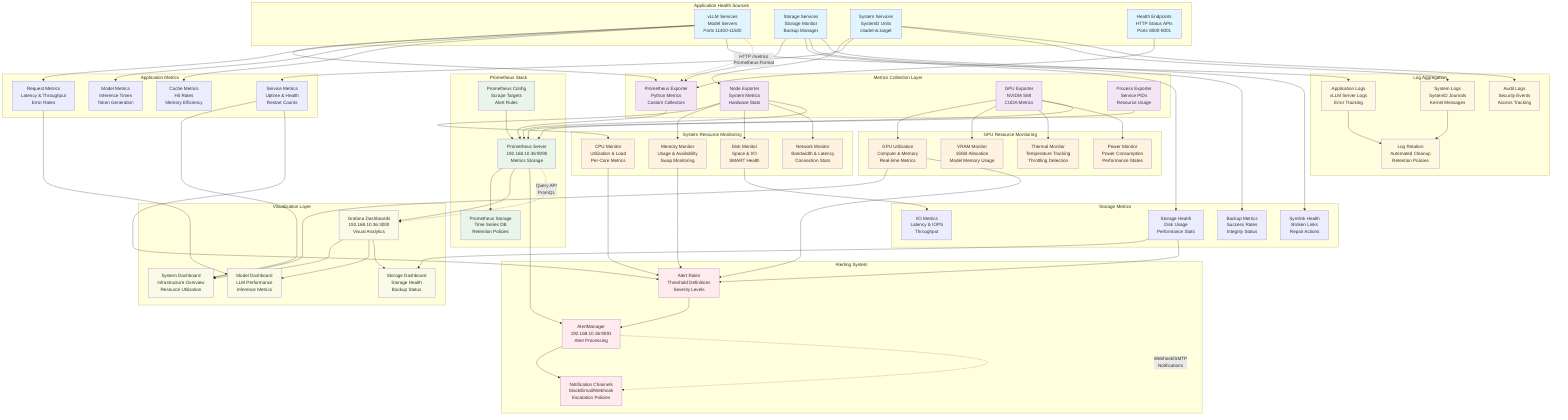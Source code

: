 graph TB
    subgraph "Application Health Sources"
        VLLMServices[vLLM Services<br/>Model Servers<br/>Ports 11400-11500]
        StorageServices[Storage Services<br/>Storage Monitor<br/>Backup Manager]
        SystemServices[System Services<br/>SystemD Units<br/>citadel-ai.target]
        HealthEndpoints[Health Endpoints<br/>HTTP Status APIs<br/>Ports 8000-8001]
    end
    
    subgraph "Metrics Collection Layer"
        PrometheusExporter[Prometheus Exporter<br/>Python Metrics<br/>Custom Collectors]
        NodeExporter[Node Exporter<br/>System Metrics<br/>Hardware Stats]
        GPUExporter[GPU Exporter<br/>NVIDIA SMI<br/>CUDA Metrics]
        ProcessExporter[Process Exporter<br/>Service PIDs<br/>Resource Usage]
    end
    
    subgraph "System Resource Monitoring"
        CPUMonitor[CPU Monitor<br/>Utilization & Load<br/>Per-Core Metrics]
        MemoryMonitor[Memory Monitor<br/>Usage & Availability<br/>Swap Monitoring]
        DiskMonitor[Disk Monitor<br/>Space & I/O<br/>SMART Health]
        NetworkMonitor[Network Monitor<br/>Bandwidth & Latency<br/>Connection Stats]
    end
    
    subgraph "GPU Resource Monitoring"
        GPUUtilization[GPU Utilization<br/>Compute & Memory<br/>Real-time Metrics]
        VRAMMonitor[VRAM Monitor<br/>16GB Allocation<br/>Model Memory Usage]
        ThermalMonitor[Thermal Monitor<br/>Temperature Tracking<br/>Throttling Detection]
        PowerMonitor[Power Monitor<br/>Power Consumption<br/>Performance States]
    end
    
    subgraph "Application Metrics"
        RequestMetrics[Request Metrics<br/>Latency & Throughput<br/>Error Rates]
        ModelMetrics[Model Metrics<br/>Inference Times<br/>Token Generation]
        CacheMetrics[Cache Metrics<br/>Hit Rates<br/>Memory Efficiency]
        ServiceMetrics[Service Metrics<br/>Uptime & Health<br/>Restart Counts]
    end
    
    subgraph "Storage Metrics"
        StorageHealth[Storage Health<br/>Disk Usage<br/>Performance Stats]
        BackupMetrics[Backup Metrics<br/>Success Rates<br/>Integrity Status]
        SymlinkHealth[Symlink Health<br/>Broken Links<br/>Repair Actions]
        IOMetrics[I/O Metrics<br/>Latency & IOPS<br/>Throughput]
    end
    
    subgraph "Prometheus Stack"
        PrometheusServer[Prometheus Server<br/>192.168.10.36:9090<br/>Metrics Storage]
        PrometheusConfig[Prometheus Config<br/>Scrape Targets<br/>Alert Rules]
        PrometheusStorage[Prometheus Storage<br/>Time Series DB<br/>Retention Policies]
    end
    
    subgraph "Visualization Layer"
        GrafanaDashboard[Grafana Dashboards<br/>192.168.10.36:3000<br/>Visual Analytics]
        SystemDashboard[System Dashboard<br/>Infrastructure Overview<br/>Resource Utilization]
        ModelDashboard[Model Dashboard<br/>LLM Performance<br/>Inference Metrics]
        StorageDashboard[Storage Dashboard<br/>Storage Health<br/>Backup Status]
    end
    
    subgraph "Alerting System"
        AlertManager[AlertManager<br/>192.168.10.36:9093<br/>Alert Processing]
        AlertRules[Alert Rules<br/>Threshold Definitions<br/>Severity Levels]
        NotificationChannels[Notification Channels<br/>Slack/Email/Webhook<br/>Escalation Policies]
    end
    
    subgraph "Log Aggregation"
        ApplicationLogs[Application Logs<br/>vLLM Server Logs<br/>Error Tracking]
        SystemLogs[System Logs<br/>SystemD Journals<br/>Kernel Messages]
        AuditLogs[Audit Logs<br/>Security Events<br/>Access Tracking]
        LogRotation[Log Rotation<br/>Automated Cleanup<br/>Retention Policies]
    end
    
    %% Health Sources to Metrics Collection
    VLLMServices --> PrometheusExporter
    StorageServices --> PrometheusExporter
    SystemServices --> NodeExporter
    HealthEndpoints --> PrometheusExporter
    
    %% System Resource Monitoring
    NodeExporter --> CPUMonitor
    NodeExporter --> MemoryMonitor
    NodeExporter --> DiskMonitor
    NodeExporter --> NetworkMonitor
    
    %% GPU Monitoring
    GPUExporter --> GPUUtilization
    GPUExporter --> VRAMMonitor
    GPUExporter --> ThermalMonitor
    GPUExporter --> PowerMonitor
    
    %% Application Metrics Collection
    VLLMServices --> RequestMetrics
    VLLMServices --> ModelMetrics
    VLLMServices --> CacheMetrics
    SystemServices --> ServiceMetrics
    
    %% Storage Metrics Collection
    StorageServices --> StorageHealth
    StorageServices --> BackupMetrics
    StorageServices --> SymlinkHealth
    DiskMonitor --> IOMetrics
    
    %% Metrics to Prometheus
    PrometheusExporter --> PrometheusServer
    NodeExporter --> PrometheusServer
    GPUExporter --> PrometheusServer
    ProcessExporter --> PrometheusServer
    
    %% Prometheus Configuration
    PrometheusConfig --> PrometheusServer
    PrometheusServer --> PrometheusStorage
    
    %% Grafana Integration
    PrometheusServer --> GrafanaDashboard
    GrafanaDashboard --> SystemDashboard
    GrafanaDashboard --> ModelDashboard
    GrafanaDashboard --> StorageDashboard
    
    %% Alerting Pipeline
    PrometheusServer --> AlertManager
    AlertRules --> AlertManager
    AlertManager --> NotificationChannels
    
    %% Log Collection
    VLLMServices --> ApplicationLogs
    SystemServices --> SystemLogs
    SystemServices --> AuditLogs
    ApplicationLogs --> LogRotation
    SystemLogs --> LogRotation
    
    %% Cross-Layer Integration
    RequestMetrics --> ModelDashboard
    StorageHealth --> StorageDashboard
    GPUUtilization --> SystemDashboard
    ServiceMetrics --> SystemDashboard
    
    %% Alert Sources
    CPUMonitor --> AlertRules
    MemoryMonitor --> AlertRules
    GPUUtilization --> AlertRules
    StorageHealth --> AlertRules
    ServiceMetrics --> AlertRules
    
    %% Data Flow Annotations
    VLLMServices -.->|"HTTP /metrics<br/>Prometheus Format"| PrometheusExporter
    PrometheusServer -.->|"Query API<br/>PromQL"| GrafanaDashboard
    AlertManager -.->|"Webhook/SMTP<br/>Notifications"| NotificationChannels
    
    %% Styling
    classDef sourceLayer fill:#e1f5fe
    classDef collectionLayer fill:#f3e5f5
    classDef monitorLayer fill:#fff3e0
    classDef prometheusLayer fill:#e8f5e8
    classDef visualLayer fill:#f9fbe7
    classDef alertLayer fill:#ffebee
    classDef logLayer fill:#fff8e1
    
    class VLLMServices,StorageServices,SystemServices,HealthEndpoints sourceLayer
    class PrometheusExporter,NodeExporter,GPUExporter,ProcessExporter collectionLayer
    class CPUMonitor,MemoryMonitor,DiskMonitor,NetworkMonitor,GPUUtilization,VRAMMonitor,ThermalMonitor,PowerMonitor monitorLayer
    class PrometheusServer,PrometheusConfig,PrometheusStorage prometheusLayer
    class GrafanaDashboard,SystemDashboard,ModelDashboard,StorageDashboard visualLayer
    class AlertManager,AlertRules,NotificationChannels alertLayer
    class ApplicationLogs,SystemLogs,AuditLogs,LogRotation logLayer